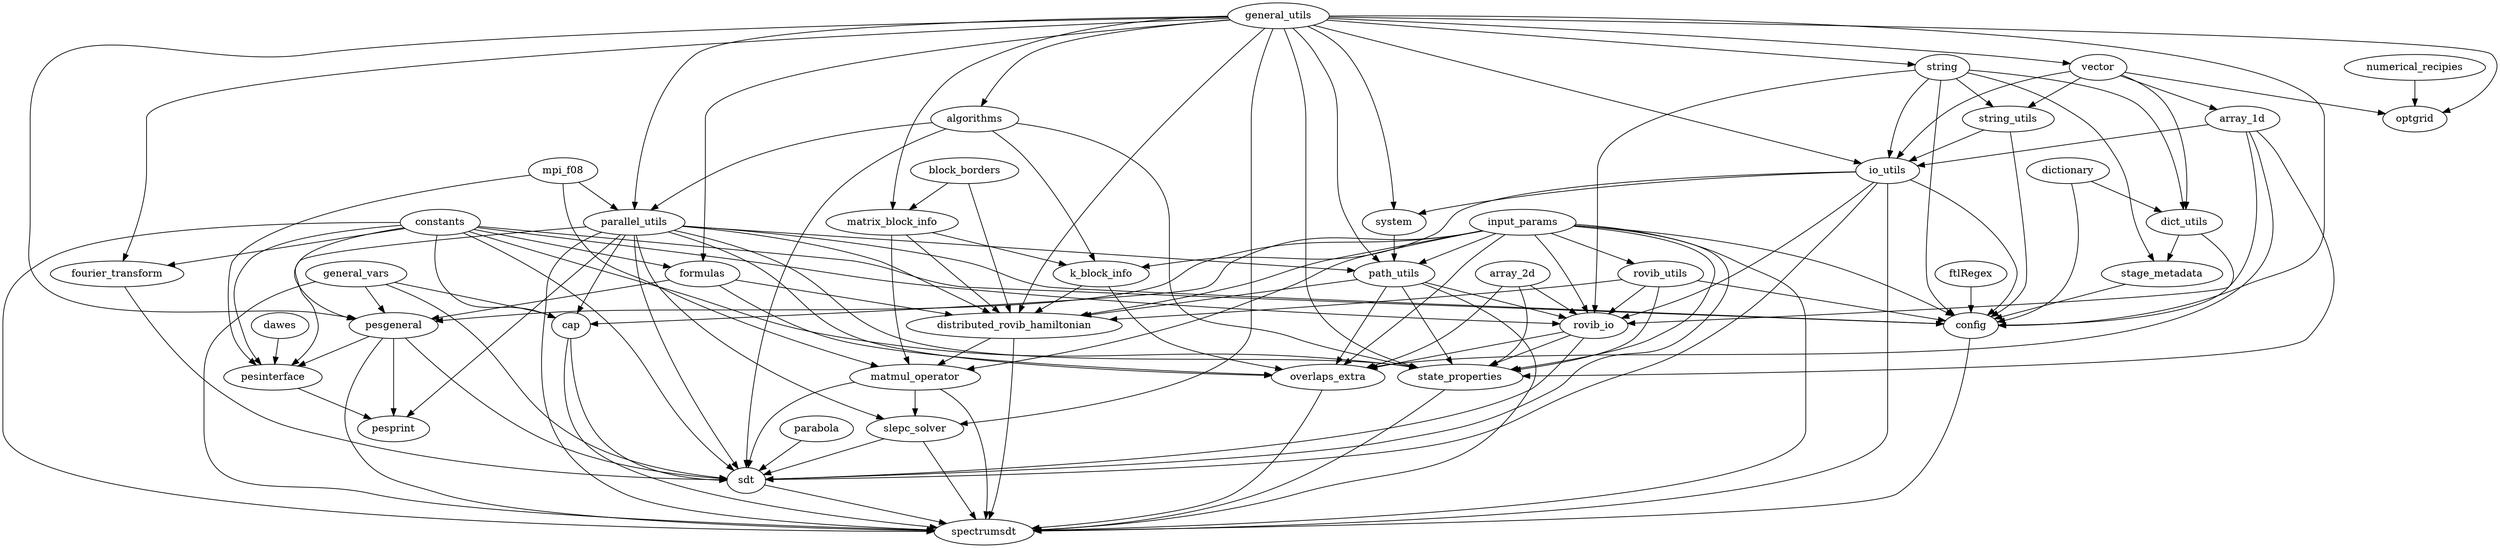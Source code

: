 digraph code_structure {
  algorithms -> k_block_info
  algorithms -> parallel_utils
  algorithms -> sdt
  algorithms -> state_properties

  array_1d -> io_utils
  array_1d -> overlaps_extra
  array_1d -> rovib_io
  array_1d -> state_properties
  
  array_2d -> overlaps_extra
  array_2d -> rovib_io
  array_2d -> state_properties
  
  block_borders -> distributed_rovib_hamiltonian
  block_borders -> matrix_block_info
  
  cap -> sdt
  cap -> spectrumsdt
  
  config -> spectrumsdt
  
  constants -> cap
  constants -> config
  constants -> formulas
  constants -> fourier_transform
  constants -> pesinterface
  constants -> pesgeneral
  constants -> rovib_io
  constants -> sdt
  constants -> spectrumsdt
  constants -> state_properties
  
  dawes -> pesinterface
  
  dictionary -> config
  dictionary -> dict_utils
  
  dict_utils -> config
  dict_utils -> stage_metadata
  
  distributed_rovib_hamiltonian -> matmul_operator
  distributed_rovib_hamiltonian -> spectrumsdt
  
  formulas -> distributed_rovib_hamiltonian
  formulas -> overlaps_extra
  formulas -> pesgeneral

  fourier_transform -> sdt
  
  ftlRegex -> config
  
  general_vars -> cap
  general_vars -> pesgeneral
  general_vars -> sdt
  general_vars -> spectrumsdt

  general_utils -> algorithms
  general_utils -> config
  general_utils -> distributed_rovib_hamiltonian
  general_utils -> formulas
  general_utils -> fourier_transform
  general_utils -> io_utils
  general_utils -> matrix_block_info
  general_utils -> optgrid
  general_utils -> parallel_utils
  general_utils -> path_utils
  general_utils -> pesgeneral
  general_utils -> slepc_solver
  general_utils -> state_properties
  general_utils -> string
  general_utils -> system
  general_utils -> vector
  
  input_params -> cap
  input_params -> config
  input_params -> distributed_rovib_hamiltonian
  input_params -> matmul_operator
  input_params -> overlaps_extra
  input_params -> path_utils
  input_params -> pesgeneral
  input_params -> rovib_io
  input_params -> rovib_utils
  input_params -> sdt
  input_params -> spectrumsdt
  input_params -> state_properties
  
  io_utils -> config
  io_utils -> k_block_info
  io_utils -> rovib_io
  io_utils -> sdt
  io_utils -> spectrumsdt
  io_utils -> system
  
  k_block_info -> distributed_rovib_hamiltonian
  k_block_info -> overlaps_extra
    
  matmul_operator -> sdt
  matmul_operator -> slepc_solver
  matmul_operator -> spectrumsdt
  
  matrix_block_info -> distributed_rovib_hamiltonian
  matrix_block_info -> k_block_info
  matrix_block_info -> matmul_operator
  
  mpi_f08 -> matmul_operator
  mpi_f08 -> parallel_utils
  mpi_f08 -> pesinterface

  numerical_recipies -> optgrid
  
  overlaps_extra -> spectrumsdt
  
  parabola -> sdt
  
  parallel_utils -> cap
  parallel_utils -> config
  parallel_utils -> distributed_rovib_hamiltonian
  parallel_utils -> overlaps_extra
  parallel_utils -> path_utils
  parallel_utils -> pesinterface
  parallel_utils -> pesprint
  parallel_utils -> sdt
  parallel_utils -> slepc_solver
  parallel_utils -> spectrumsdt
  parallel_utils -> state_properties
  
  path_utils -> distributed_rovib_hamiltonian
  path_utils -> overlaps_extra
  path_utils -> rovib_io
  path_utils -> spectrumsdt
  path_utils -> state_properties
  
  pesgeneral -> pesinterface
  pesgeneral -> pesprint
  pesgeneral -> sdt
  pesgeneral -> spectrumsdt
  
  pesinterface -> pesprint
  
  rovib_io -> overlaps_extra
  rovib_io -> sdt
  rovib_io -> state_properties
  
  rovib_utils -> config
  rovib_utils -> distributed_rovib_hamiltonian
  rovib_utils -> rovib_io
  rovib_utils -> state_properties
  
  sdt -> spectrumsdt
  
  slepc_solver -> sdt
  slepc_solver -> spectrumsdt

  stage_metadata -> config
  
  state_properties -> spectrumsdt
  
  string -> io_utils
  string -> config
  string -> dict_utils
  string -> rovib_io
  string -> stage_metadata
  string -> string_utils
  
  string_utils -> config
  string_utils -> io_utils
  
  system -> path_utils
  
  vector -> array_1d
  vector -> dict_utils
  vector -> io_utils
  vector -> optgrid
  vector -> string_utils
}
